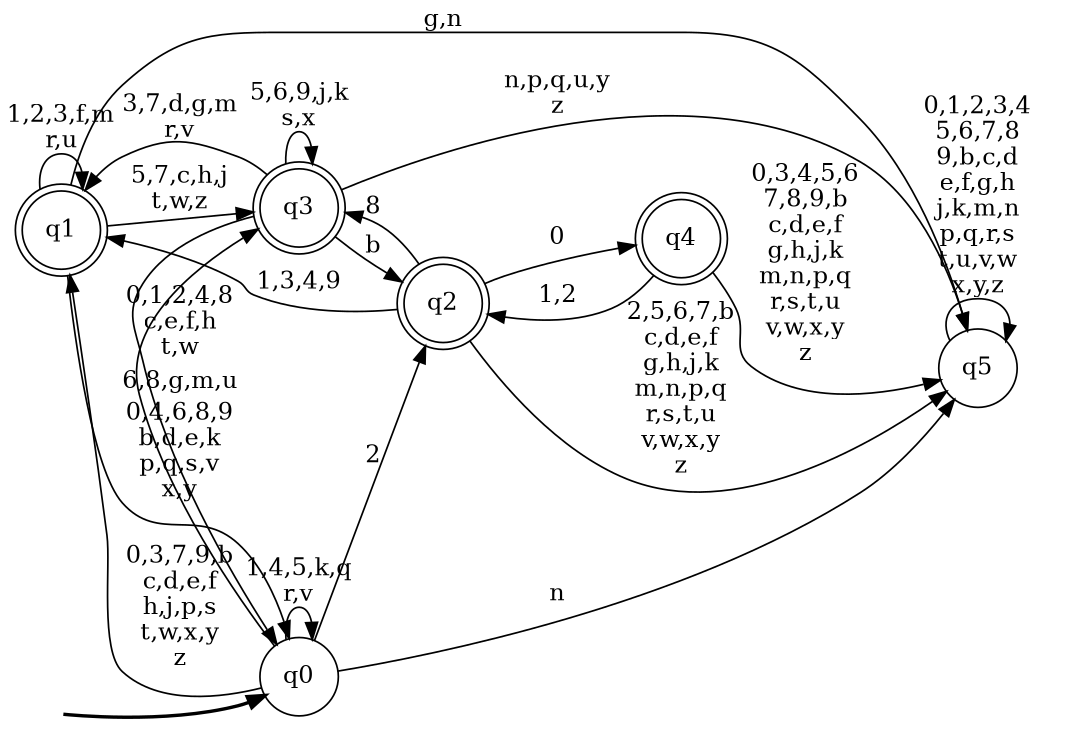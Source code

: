 digraph BlueStar {
__start0 [style = invis, shape = none, label = "", width = 0, height = 0];

rankdir=LR;
size="8,5";

s0 [style="filled", color="black", fillcolor="white" shape="circle", label="q0"];
s1 [style="rounded,filled", color="black", fillcolor="white" shape="doublecircle", label="q1"];
s2 [style="rounded,filled", color="black", fillcolor="white" shape="doublecircle", label="q2"];
s3 [style="rounded,filled", color="black", fillcolor="white" shape="doublecircle", label="q3"];
s4 [style="rounded,filled", color="black", fillcolor="white" shape="doublecircle", label="q4"];
s5 [style="filled", color="black", fillcolor="white" shape="circle", label="q5"];
subgraph cluster_main { 
	graph [pad=".75", ranksep="0.15", nodesep="0.15"];
	 style=invis; 
	__start0 -> s0 [penwidth=2];
}
s0 -> s0 [label="1,4,5,k,q\nr,v"];
s0 -> s1 [label="0,3,7,9,b\nc,d,e,f\nh,j,p,s\nt,w,x,y\nz"];
s0 -> s2 [label="2"];
s0 -> s3 [label="6,8,g,m,u"];
s0 -> s5 [label="n"];
s1 -> s0 [label="0,4,6,8,9\nb,d,e,k\np,q,s,v\nx,y"];
s1 -> s1 [label="1,2,3,f,m\nr,u"];
s1 -> s3 [label="5,7,c,h,j\nt,w,z"];
s1 -> s5 [label="g,n"];
s2 -> s1 [label="1,3,4,9"];
s2 -> s3 [label="8"];
s2 -> s4 [label="0"];
s2 -> s5 [label="2,5,6,7,b\nc,d,e,f\ng,h,j,k\nm,n,p,q\nr,s,t,u\nv,w,x,y\nz"];
s3 -> s0 [label="0,1,2,4,8\nc,e,f,h\nt,w"];
s3 -> s1 [label="3,7,d,g,m\nr,v"];
s3 -> s2 [label="b"];
s3 -> s3 [label="5,6,9,j,k\ns,x"];
s3 -> s5 [label="n,p,q,u,y\nz"];
s4 -> s2 [label="1,2"];
s4 -> s5 [label="0,3,4,5,6\n7,8,9,b\nc,d,e,f\ng,h,j,k\nm,n,p,q\nr,s,t,u\nv,w,x,y\nz"];
s5 -> s5 [label="0,1,2,3,4\n5,6,7,8\n9,b,c,d\ne,f,g,h\nj,k,m,n\np,q,r,s\nt,u,v,w\nx,y,z"];

}